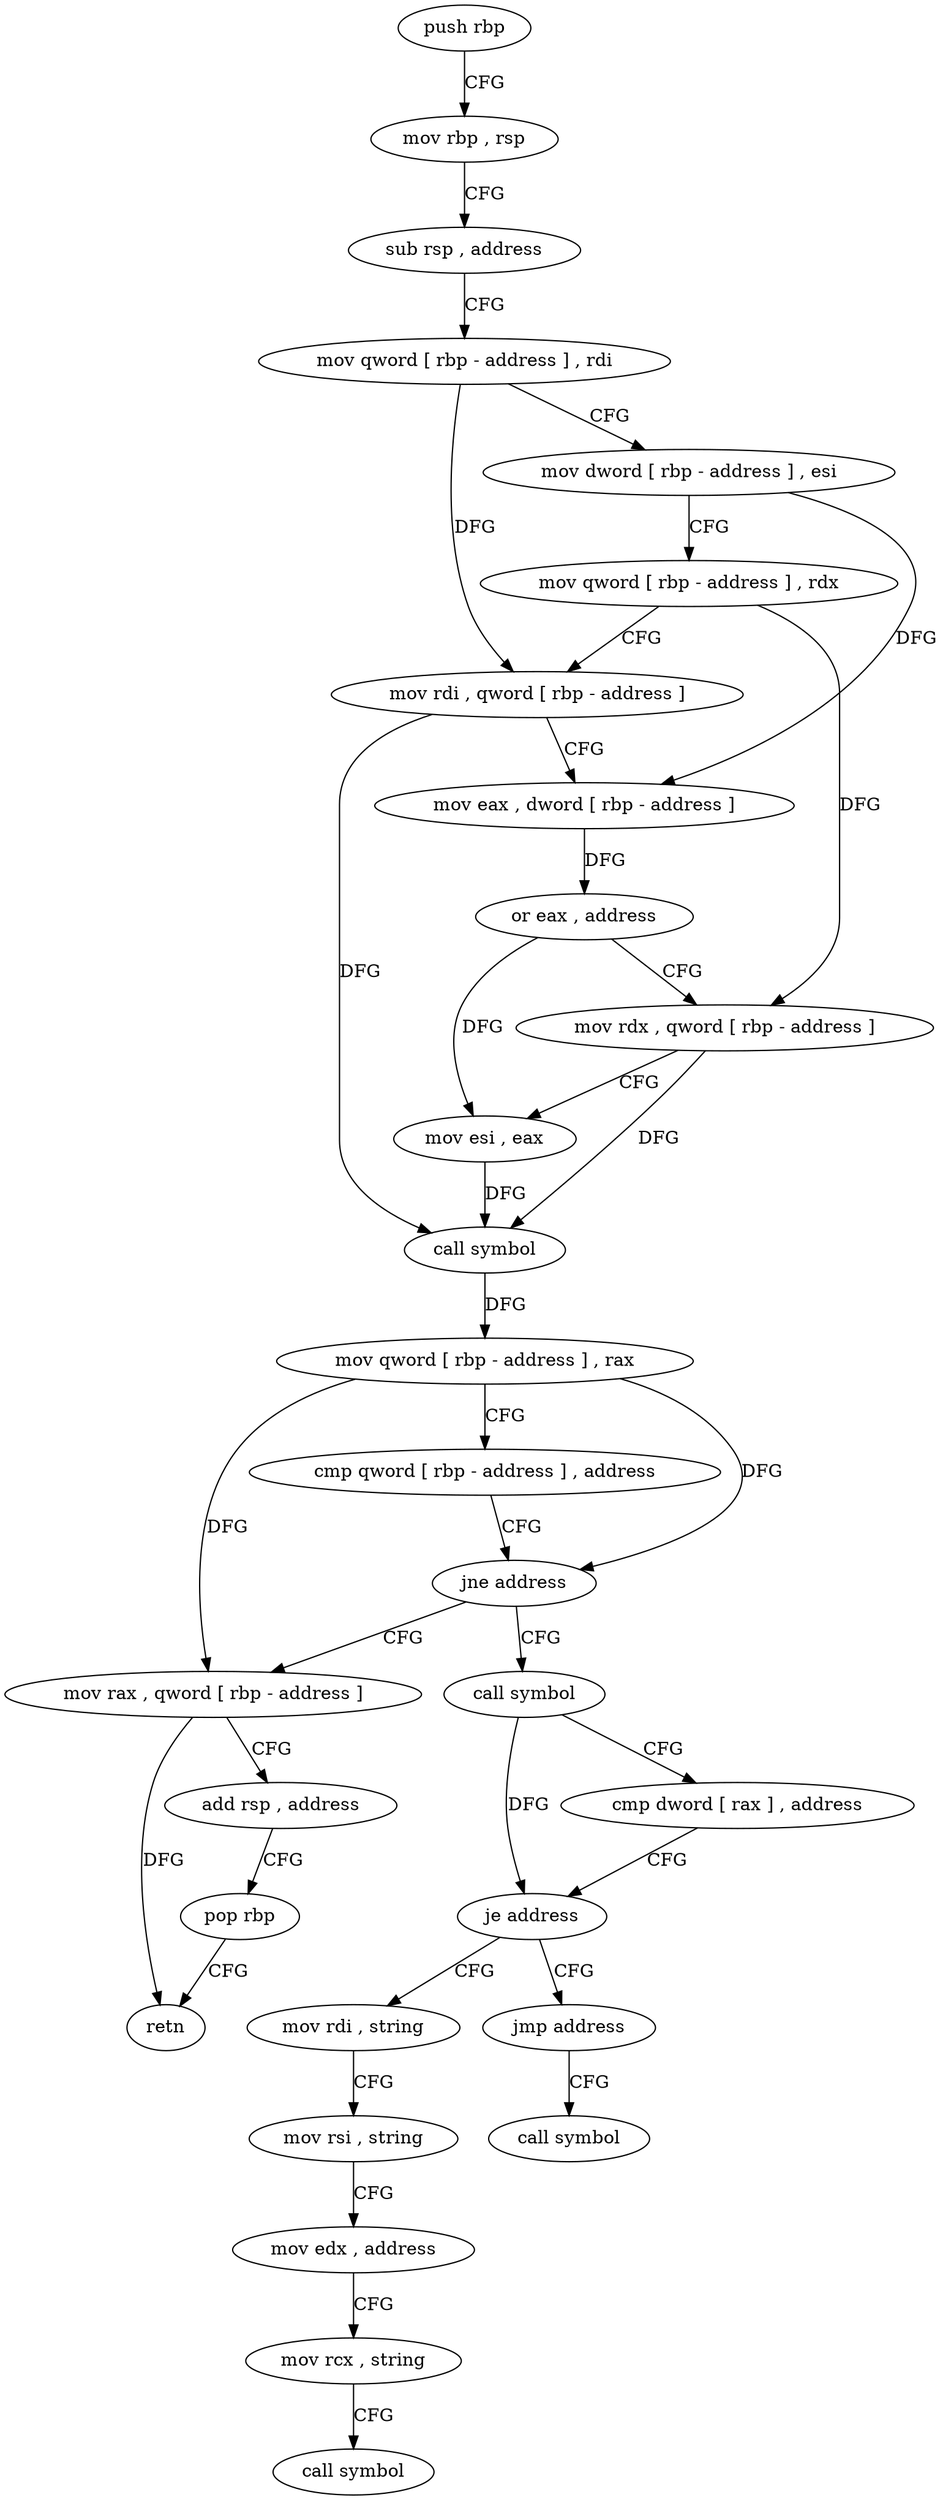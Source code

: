 digraph "func" {
"4268064" [label = "push rbp" ]
"4268065" [label = "mov rbp , rsp" ]
"4268068" [label = "sub rsp , address" ]
"4268072" [label = "mov qword [ rbp - address ] , rdi" ]
"4268076" [label = "mov dword [ rbp - address ] , esi" ]
"4268079" [label = "mov qword [ rbp - address ] , rdx" ]
"4268083" [label = "mov rdi , qword [ rbp - address ]" ]
"4268087" [label = "mov eax , dword [ rbp - address ]" ]
"4268090" [label = "or eax , address" ]
"4268095" [label = "mov rdx , qword [ rbp - address ]" ]
"4268099" [label = "mov esi , eax" ]
"4268101" [label = "call symbol" ]
"4268106" [label = "mov qword [ rbp - address ] , rax" ]
"4268110" [label = "cmp qword [ rbp - address ] , address" ]
"4268115" [label = "jne address" ]
"4268185" [label = "mov rax , qword [ rbp - address ]" ]
"4268121" [label = "call symbol" ]
"4268189" [label = "add rsp , address" ]
"4268193" [label = "pop rbp" ]
"4268194" [label = "retn" ]
"4268126" [label = "cmp dword [ rax ] , address" ]
"4268129" [label = "je address" ]
"4268140" [label = "mov rdi , string" ]
"4268135" [label = "jmp address" ]
"4268150" [label = "mov rsi , string" ]
"4268160" [label = "mov edx , address" ]
"4268165" [label = "mov rcx , string" ]
"4268175" [label = "call symbol" ]
"4268180" [label = "call symbol" ]
"4268064" -> "4268065" [ label = "CFG" ]
"4268065" -> "4268068" [ label = "CFG" ]
"4268068" -> "4268072" [ label = "CFG" ]
"4268072" -> "4268076" [ label = "CFG" ]
"4268072" -> "4268083" [ label = "DFG" ]
"4268076" -> "4268079" [ label = "CFG" ]
"4268076" -> "4268087" [ label = "DFG" ]
"4268079" -> "4268083" [ label = "CFG" ]
"4268079" -> "4268095" [ label = "DFG" ]
"4268083" -> "4268087" [ label = "CFG" ]
"4268083" -> "4268101" [ label = "DFG" ]
"4268087" -> "4268090" [ label = "DFG" ]
"4268090" -> "4268095" [ label = "CFG" ]
"4268090" -> "4268099" [ label = "DFG" ]
"4268095" -> "4268099" [ label = "CFG" ]
"4268095" -> "4268101" [ label = "DFG" ]
"4268099" -> "4268101" [ label = "DFG" ]
"4268101" -> "4268106" [ label = "DFG" ]
"4268106" -> "4268110" [ label = "CFG" ]
"4268106" -> "4268115" [ label = "DFG" ]
"4268106" -> "4268185" [ label = "DFG" ]
"4268110" -> "4268115" [ label = "CFG" ]
"4268115" -> "4268185" [ label = "CFG" ]
"4268115" -> "4268121" [ label = "CFG" ]
"4268185" -> "4268189" [ label = "CFG" ]
"4268185" -> "4268194" [ label = "DFG" ]
"4268121" -> "4268126" [ label = "CFG" ]
"4268121" -> "4268129" [ label = "DFG" ]
"4268189" -> "4268193" [ label = "CFG" ]
"4268193" -> "4268194" [ label = "CFG" ]
"4268126" -> "4268129" [ label = "CFG" ]
"4268129" -> "4268140" [ label = "CFG" ]
"4268129" -> "4268135" [ label = "CFG" ]
"4268140" -> "4268150" [ label = "CFG" ]
"4268135" -> "4268180" [ label = "CFG" ]
"4268150" -> "4268160" [ label = "CFG" ]
"4268160" -> "4268165" [ label = "CFG" ]
"4268165" -> "4268175" [ label = "CFG" ]
}
